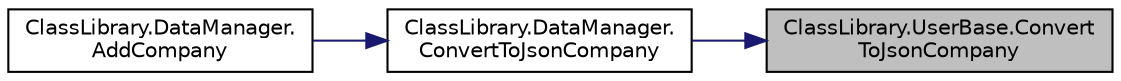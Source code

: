 digraph "ClassLibrary.UserBase.ConvertToJsonCompany"
{
 // INTERACTIVE_SVG=YES
 // LATEX_PDF_SIZE
  edge [fontname="Helvetica",fontsize="10",labelfontname="Helvetica",labelfontsize="10"];
  node [fontname="Helvetica",fontsize="10",shape=record];
  rankdir="RL";
  Node1 [label="ClassLibrary.UserBase.Convert\lToJsonCompany",height=0.2,width=0.4,color="black", fillcolor="grey75", style="filled", fontcolor="black",tooltip="Convierte el objeto a texto en formato Json. El objeto puede ser reconstruido a partir del texto en f..."];
  Node1 -> Node2 [dir="back",color="midnightblue",fontsize="10",style="solid",fontname="Helvetica"];
  Node2 [label="ClassLibrary.DataManager.\lConvertToJsonCompany",height=0.2,width=0.4,color="black", fillcolor="white", style="filled",URL="$classClassLibrary_1_1DataManager.html#acc43496c3c29caa9e674bbd0b6be507b",tooltip="Convierte los datos de Company a formato json"];
  Node2 -> Node3 [dir="back",color="midnightblue",fontsize="10",style="solid",fontname="Helvetica"];
  Node3 [label="ClassLibrary.DataManager.\lAddCompany",height=0.2,width=0.4,color="black", fillcolor="white", style="filled",URL="$classClassLibrary_1_1DataManager.html#a77a7c7f9033b2c98bfd4e2414cf0ab14",tooltip="Agrega empresas a la lista"];
}
